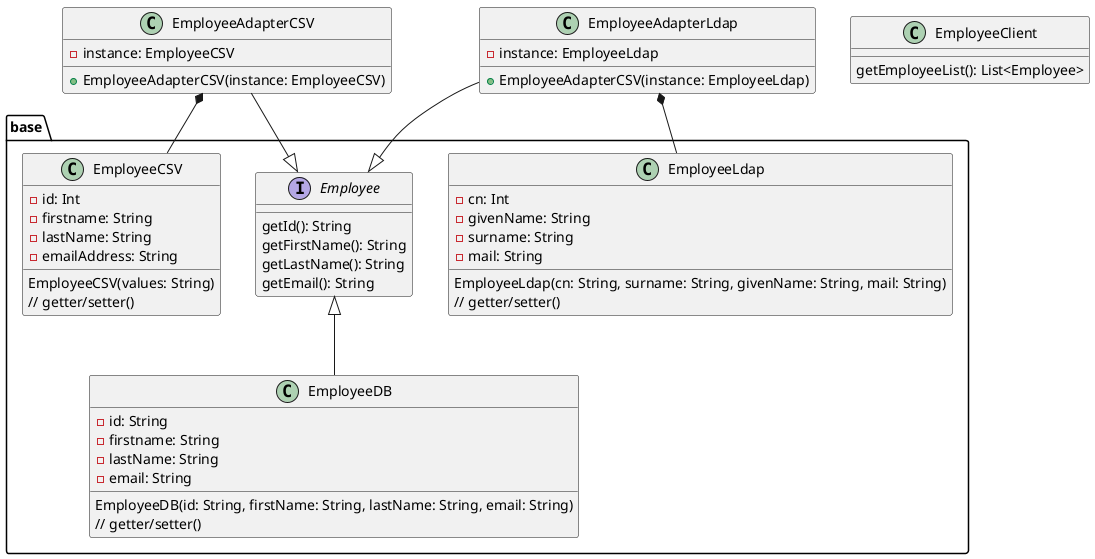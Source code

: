 @startuml employee
package "base" {

  interface Employee {
    getId(): String
    getFirstName(): String
    getLastName(): String
    getEmail(): String
  }

  class EmployeeCSV {
    -id: Int
    -firstname: String
    -lastName: String
    -emailAddress: String

    EmployeeCSV(values: String)
    // getter/setter()
  }

  class EmployeeDB {
    -id: String
    -firstname: String
    -lastName: String
    -email: String

    EmployeeDB(id: String, firstName: String, lastName: String, email: String)
    // getter/setter()
  }

  class EmployeeLdap {
    -cn: Int
    -givenName: String
    -surname: String
    -mail: String

    EmployeeLdap(cn: String, surname: String, givenName: String, mail: String)
    // getter/setter()
  }




  Employee <|-- EmployeeDB
}

class EmployeeAdapterCSV {
  -instance: EmployeeCSV
  +EmployeeAdapterCSV(instance: EmployeeCSV)
}

class EmployeeAdapterLdap {
  -instance: EmployeeLdap
  +EmployeeAdapterCSV(instance: EmployeeLdap)
}

Employee <|-- EmployeeAdapterCSV
Employee <|-- EmployeeAdapterLdap

EmployeeAdapterCSV *-- EmployeeCSV
EmployeeAdapterLdap *-- EmployeeLdap

class EmployeeClient {
  getEmployeeList(): List<Employee>
}
@enduml